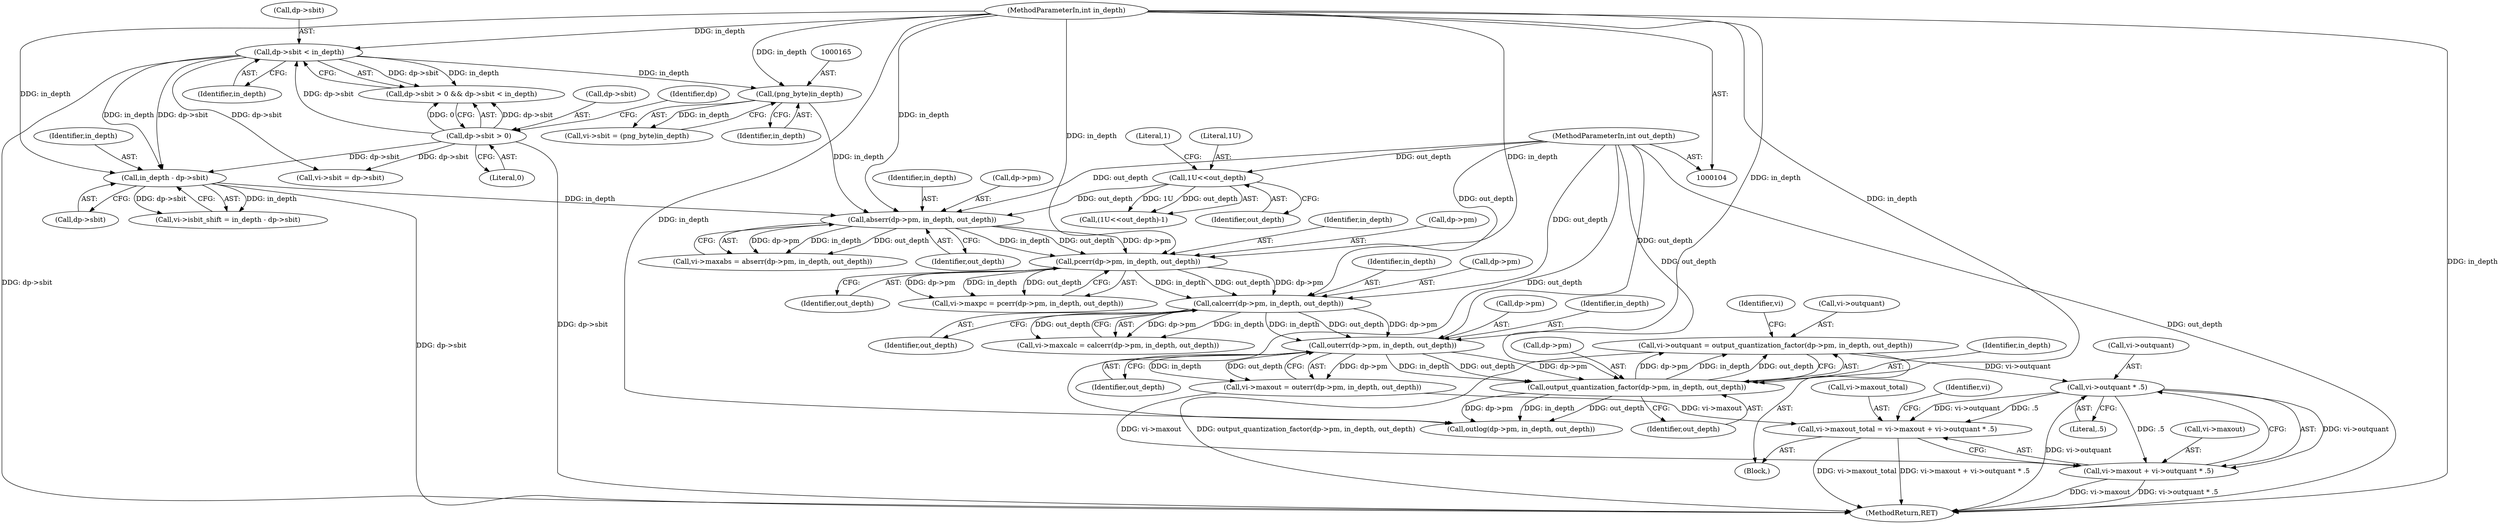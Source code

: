 digraph "0_Android_9d4853418ab2f754c2b63e091c29c5529b8b86ca_92@pointer" {
"1000270" [label="(Call,vi->outquant = output_quantization_factor(dp->pm, in_depth, out_depth))"];
"1000274" [label="(Call,output_quantization_factor(dp->pm, in_depth, out_depth))"];
"1000264" [label="(Call,outerr(dp->pm, in_depth, out_depth))"];
"1000254" [label="(Call,calcerr(dp->pm, in_depth, out_depth))"];
"1000244" [label="(Call,pcerr(dp->pm, in_depth, out_depth))"];
"1000234" [label="(Call,abserr(dp->pm, in_depth, out_depth))"];
"1000164" [label="(Call,(png_byte)in_depth)"];
"1000136" [label="(Call,dp->sbit < in_depth)"];
"1000131" [label="(Call,dp->sbit > 0)"];
"1000108" [label="(MethodParameterIn,int in_depth)"];
"1000153" [label="(Call,in_depth - dp->sbit)"];
"1000115" [label="(Call,1U<<out_depth)"];
"1000109" [label="(MethodParameterIn,int out_depth)"];
"1000288" [label="(Call,vi->outquant * .5)"];
"1000280" [label="(Call,vi->maxout_total = vi->maxout + vi->outquant * .5)"];
"1000284" [label="(Call,vi->maxout + vi->outquant * .5)"];
"1000284" [label="(Call,vi->maxout + vi->outquant * .5)"];
"1000274" [label="(Call,output_quantization_factor(dp->pm, in_depth, out_depth))"];
"1000239" [label="(Identifier,out_depth)"];
"1000238" [label="(Identifier,in_depth)"];
"1000115" [label="(Call,1U<<out_depth)"];
"1000131" [label="(Call,dp->sbit > 0)"];
"1000136" [label="(Call,dp->sbit < in_depth)"];
"1000108" [label="(MethodParameterIn,int in_depth)"];
"1000230" [label="(Call,vi->maxabs = abserr(dp->pm, in_depth, out_depth))"];
"1000160" [label="(Call,vi->sbit = (png_byte)in_depth)"];
"1000275" [label="(Call,dp->pm)"];
"1000164" [label="(Call,(png_byte)in_depth)"];
"1000116" [label="(Literal,1U)"];
"1000280" [label="(Call,vi->maxout_total = vi->maxout + vi->outquant * .5)"];
"1000278" [label="(Identifier,in_depth)"];
"1000258" [label="(Identifier,in_depth)"];
"1000166" [label="(Identifier,in_depth)"];
"1000281" [label="(Call,vi->maxout_total)"];
"1000142" [label="(Call,vi->sbit = dp->sbit)"];
"1000153" [label="(Call,in_depth - dp->sbit)"];
"1000249" [label="(Identifier,out_depth)"];
"1000260" [label="(Call,vi->maxout = outerr(dp->pm, in_depth, out_depth))"];
"1000297" [label="(Call,outlog(dp->pm, in_depth, out_depth))"];
"1000250" [label="(Call,vi->maxcalc = calcerr(dp->pm, in_depth, out_depth))"];
"1000132" [label="(Call,dp->sbit)"];
"1000135" [label="(Literal,0)"];
"1000285" [label="(Call,vi->maxout)"];
"1000117" [label="(Identifier,out_depth)"];
"1000255" [label="(Call,dp->pm)"];
"1000110" [label="(Block,)"];
"1000254" [label="(Call,calcerr(dp->pm, in_depth, out_depth))"];
"1000270" [label="(Call,vi->outquant = output_quantization_factor(dp->pm, in_depth, out_depth))"];
"1000289" [label="(Call,vi->outquant)"];
"1000265" [label="(Call,dp->pm)"];
"1000234" [label="(Call,abserr(dp->pm, in_depth, out_depth))"];
"1000137" [label="(Call,dp->sbit)"];
"1000271" [label="(Call,vi->outquant)"];
"1000245" [label="(Call,dp->pm)"];
"1000155" [label="(Call,dp->sbit)"];
"1000269" [label="(Identifier,out_depth)"];
"1000244" [label="(Call,pcerr(dp->pm, in_depth, out_depth))"];
"1000525" [label="(MethodReturn,RET)"];
"1000282" [label="(Identifier,vi)"];
"1000140" [label="(Identifier,in_depth)"];
"1000279" [label="(Identifier,out_depth)"];
"1000264" [label="(Call,outerr(dp->pm, in_depth, out_depth))"];
"1000235" [label="(Call,dp->pm)"];
"1000138" [label="(Identifier,dp)"];
"1000154" [label="(Identifier,in_depth)"];
"1000292" [label="(Literal,.5)"];
"1000149" [label="(Call,vi->isbit_shift = in_depth - dp->sbit)"];
"1000114" [label="(Call,(1U<<out_depth)-1)"];
"1000295" [label="(Identifier,vi)"];
"1000259" [label="(Identifier,out_depth)"];
"1000109" [label="(MethodParameterIn,int out_depth)"];
"1000268" [label="(Identifier,in_depth)"];
"1000118" [label="(Literal,1)"];
"1000248" [label="(Identifier,in_depth)"];
"1000130" [label="(Call,dp->sbit > 0 && dp->sbit < in_depth)"];
"1000240" [label="(Call,vi->maxpc = pcerr(dp->pm, in_depth, out_depth))"];
"1000288" [label="(Call,vi->outquant * .5)"];
"1000270" -> "1000110"  [label="AST: "];
"1000270" -> "1000274"  [label="CFG: "];
"1000271" -> "1000270"  [label="AST: "];
"1000274" -> "1000270"  [label="AST: "];
"1000282" -> "1000270"  [label="CFG: "];
"1000270" -> "1000525"  [label="DDG: output_quantization_factor(dp->pm, in_depth, out_depth)"];
"1000274" -> "1000270"  [label="DDG: dp->pm"];
"1000274" -> "1000270"  [label="DDG: in_depth"];
"1000274" -> "1000270"  [label="DDG: out_depth"];
"1000270" -> "1000288"  [label="DDG: vi->outquant"];
"1000274" -> "1000279"  [label="CFG: "];
"1000275" -> "1000274"  [label="AST: "];
"1000278" -> "1000274"  [label="AST: "];
"1000279" -> "1000274"  [label="AST: "];
"1000264" -> "1000274"  [label="DDG: dp->pm"];
"1000264" -> "1000274"  [label="DDG: in_depth"];
"1000264" -> "1000274"  [label="DDG: out_depth"];
"1000108" -> "1000274"  [label="DDG: in_depth"];
"1000109" -> "1000274"  [label="DDG: out_depth"];
"1000274" -> "1000297"  [label="DDG: dp->pm"];
"1000274" -> "1000297"  [label="DDG: in_depth"];
"1000274" -> "1000297"  [label="DDG: out_depth"];
"1000264" -> "1000260"  [label="AST: "];
"1000264" -> "1000269"  [label="CFG: "];
"1000265" -> "1000264"  [label="AST: "];
"1000268" -> "1000264"  [label="AST: "];
"1000269" -> "1000264"  [label="AST: "];
"1000260" -> "1000264"  [label="CFG: "];
"1000264" -> "1000260"  [label="DDG: dp->pm"];
"1000264" -> "1000260"  [label="DDG: in_depth"];
"1000264" -> "1000260"  [label="DDG: out_depth"];
"1000254" -> "1000264"  [label="DDG: dp->pm"];
"1000254" -> "1000264"  [label="DDG: in_depth"];
"1000254" -> "1000264"  [label="DDG: out_depth"];
"1000108" -> "1000264"  [label="DDG: in_depth"];
"1000109" -> "1000264"  [label="DDG: out_depth"];
"1000254" -> "1000250"  [label="AST: "];
"1000254" -> "1000259"  [label="CFG: "];
"1000255" -> "1000254"  [label="AST: "];
"1000258" -> "1000254"  [label="AST: "];
"1000259" -> "1000254"  [label="AST: "];
"1000250" -> "1000254"  [label="CFG: "];
"1000254" -> "1000250"  [label="DDG: dp->pm"];
"1000254" -> "1000250"  [label="DDG: in_depth"];
"1000254" -> "1000250"  [label="DDG: out_depth"];
"1000244" -> "1000254"  [label="DDG: dp->pm"];
"1000244" -> "1000254"  [label="DDG: in_depth"];
"1000244" -> "1000254"  [label="DDG: out_depth"];
"1000108" -> "1000254"  [label="DDG: in_depth"];
"1000109" -> "1000254"  [label="DDG: out_depth"];
"1000244" -> "1000240"  [label="AST: "];
"1000244" -> "1000249"  [label="CFG: "];
"1000245" -> "1000244"  [label="AST: "];
"1000248" -> "1000244"  [label="AST: "];
"1000249" -> "1000244"  [label="AST: "];
"1000240" -> "1000244"  [label="CFG: "];
"1000244" -> "1000240"  [label="DDG: dp->pm"];
"1000244" -> "1000240"  [label="DDG: in_depth"];
"1000244" -> "1000240"  [label="DDG: out_depth"];
"1000234" -> "1000244"  [label="DDG: dp->pm"];
"1000234" -> "1000244"  [label="DDG: in_depth"];
"1000234" -> "1000244"  [label="DDG: out_depth"];
"1000108" -> "1000244"  [label="DDG: in_depth"];
"1000109" -> "1000244"  [label="DDG: out_depth"];
"1000234" -> "1000230"  [label="AST: "];
"1000234" -> "1000239"  [label="CFG: "];
"1000235" -> "1000234"  [label="AST: "];
"1000238" -> "1000234"  [label="AST: "];
"1000239" -> "1000234"  [label="AST: "];
"1000230" -> "1000234"  [label="CFG: "];
"1000234" -> "1000230"  [label="DDG: dp->pm"];
"1000234" -> "1000230"  [label="DDG: in_depth"];
"1000234" -> "1000230"  [label="DDG: out_depth"];
"1000164" -> "1000234"  [label="DDG: in_depth"];
"1000153" -> "1000234"  [label="DDG: in_depth"];
"1000108" -> "1000234"  [label="DDG: in_depth"];
"1000115" -> "1000234"  [label="DDG: out_depth"];
"1000109" -> "1000234"  [label="DDG: out_depth"];
"1000164" -> "1000160"  [label="AST: "];
"1000164" -> "1000166"  [label="CFG: "];
"1000165" -> "1000164"  [label="AST: "];
"1000166" -> "1000164"  [label="AST: "];
"1000160" -> "1000164"  [label="CFG: "];
"1000164" -> "1000160"  [label="DDG: in_depth"];
"1000136" -> "1000164"  [label="DDG: in_depth"];
"1000108" -> "1000164"  [label="DDG: in_depth"];
"1000136" -> "1000130"  [label="AST: "];
"1000136" -> "1000140"  [label="CFG: "];
"1000137" -> "1000136"  [label="AST: "];
"1000140" -> "1000136"  [label="AST: "];
"1000130" -> "1000136"  [label="CFG: "];
"1000136" -> "1000525"  [label="DDG: dp->sbit"];
"1000136" -> "1000130"  [label="DDG: dp->sbit"];
"1000136" -> "1000130"  [label="DDG: in_depth"];
"1000131" -> "1000136"  [label="DDG: dp->sbit"];
"1000108" -> "1000136"  [label="DDG: in_depth"];
"1000136" -> "1000142"  [label="DDG: dp->sbit"];
"1000136" -> "1000153"  [label="DDG: in_depth"];
"1000136" -> "1000153"  [label="DDG: dp->sbit"];
"1000131" -> "1000130"  [label="AST: "];
"1000131" -> "1000135"  [label="CFG: "];
"1000132" -> "1000131"  [label="AST: "];
"1000135" -> "1000131"  [label="AST: "];
"1000138" -> "1000131"  [label="CFG: "];
"1000130" -> "1000131"  [label="CFG: "];
"1000131" -> "1000525"  [label="DDG: dp->sbit"];
"1000131" -> "1000130"  [label="DDG: dp->sbit"];
"1000131" -> "1000130"  [label="DDG: 0"];
"1000131" -> "1000142"  [label="DDG: dp->sbit"];
"1000131" -> "1000153"  [label="DDG: dp->sbit"];
"1000108" -> "1000104"  [label="AST: "];
"1000108" -> "1000525"  [label="DDG: in_depth"];
"1000108" -> "1000153"  [label="DDG: in_depth"];
"1000108" -> "1000297"  [label="DDG: in_depth"];
"1000153" -> "1000149"  [label="AST: "];
"1000153" -> "1000155"  [label="CFG: "];
"1000154" -> "1000153"  [label="AST: "];
"1000155" -> "1000153"  [label="AST: "];
"1000149" -> "1000153"  [label="CFG: "];
"1000153" -> "1000525"  [label="DDG: dp->sbit"];
"1000153" -> "1000149"  [label="DDG: in_depth"];
"1000153" -> "1000149"  [label="DDG: dp->sbit"];
"1000115" -> "1000114"  [label="AST: "];
"1000115" -> "1000117"  [label="CFG: "];
"1000116" -> "1000115"  [label="AST: "];
"1000117" -> "1000115"  [label="AST: "];
"1000118" -> "1000115"  [label="CFG: "];
"1000115" -> "1000114"  [label="DDG: 1U"];
"1000115" -> "1000114"  [label="DDG: out_depth"];
"1000109" -> "1000115"  [label="DDG: out_depth"];
"1000109" -> "1000104"  [label="AST: "];
"1000109" -> "1000525"  [label="DDG: out_depth"];
"1000109" -> "1000297"  [label="DDG: out_depth"];
"1000288" -> "1000284"  [label="AST: "];
"1000288" -> "1000292"  [label="CFG: "];
"1000289" -> "1000288"  [label="AST: "];
"1000292" -> "1000288"  [label="AST: "];
"1000284" -> "1000288"  [label="CFG: "];
"1000288" -> "1000525"  [label="DDG: vi->outquant"];
"1000288" -> "1000280"  [label="DDG: vi->outquant"];
"1000288" -> "1000280"  [label="DDG: .5"];
"1000288" -> "1000284"  [label="DDG: vi->outquant"];
"1000288" -> "1000284"  [label="DDG: .5"];
"1000280" -> "1000110"  [label="AST: "];
"1000280" -> "1000284"  [label="CFG: "];
"1000281" -> "1000280"  [label="AST: "];
"1000284" -> "1000280"  [label="AST: "];
"1000295" -> "1000280"  [label="CFG: "];
"1000280" -> "1000525"  [label="DDG: vi->maxout + vi->outquant * .5"];
"1000280" -> "1000525"  [label="DDG: vi->maxout_total"];
"1000260" -> "1000280"  [label="DDG: vi->maxout"];
"1000285" -> "1000284"  [label="AST: "];
"1000284" -> "1000525"  [label="DDG: vi->maxout"];
"1000284" -> "1000525"  [label="DDG: vi->outquant * .5"];
"1000260" -> "1000284"  [label="DDG: vi->maxout"];
}
